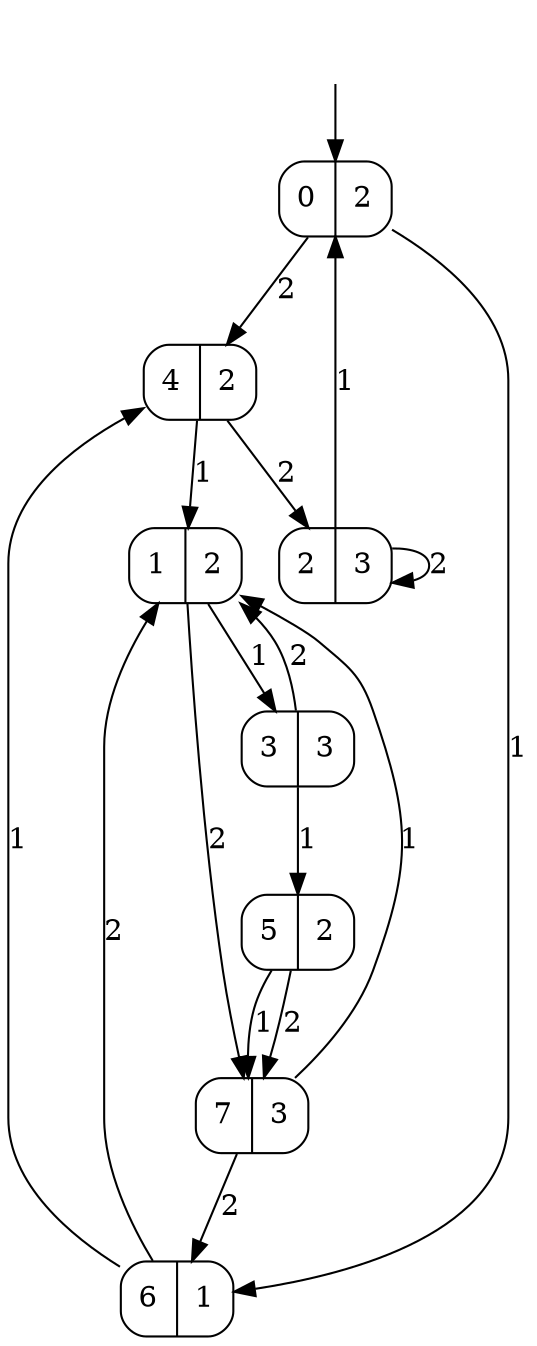 digraph moore_size_8_inputs_2_output3_3 {
0 [label="0|2", shape=record, style=rounded];
1 [label="1|2", shape=record, style=rounded];
2 [label="2|3", shape=record, style=rounded];
3 [label="3|3", shape=record, style=rounded];
4 [label="4|2", shape=record, style=rounded];
5 [label="5|2", shape=record, style=rounded];
6 [label="6|1", shape=record, style=rounded];
7 [label="7|3", shape=record, style=rounded];
0 -> 6  [label=1];
0 -> 4  [label=2];
1 -> 3  [label=1];
1 -> 7  [label=2];
2 -> 0  [label=1];
2 -> 2  [label=2];
3 -> 5  [label=1];
3 -> 1  [label=2];
4 -> 1  [label=1];
4 -> 2  [label=2];
5 -> 7  [label=1];
5 -> 7  [label=2];
6 -> 4  [label=1];
6 -> 1  [label=2];
7 -> 1  [label=1];
7 -> 6  [label=2];
__start0 [label="", shape=none];
__start0 -> 0  [label=""];
}
